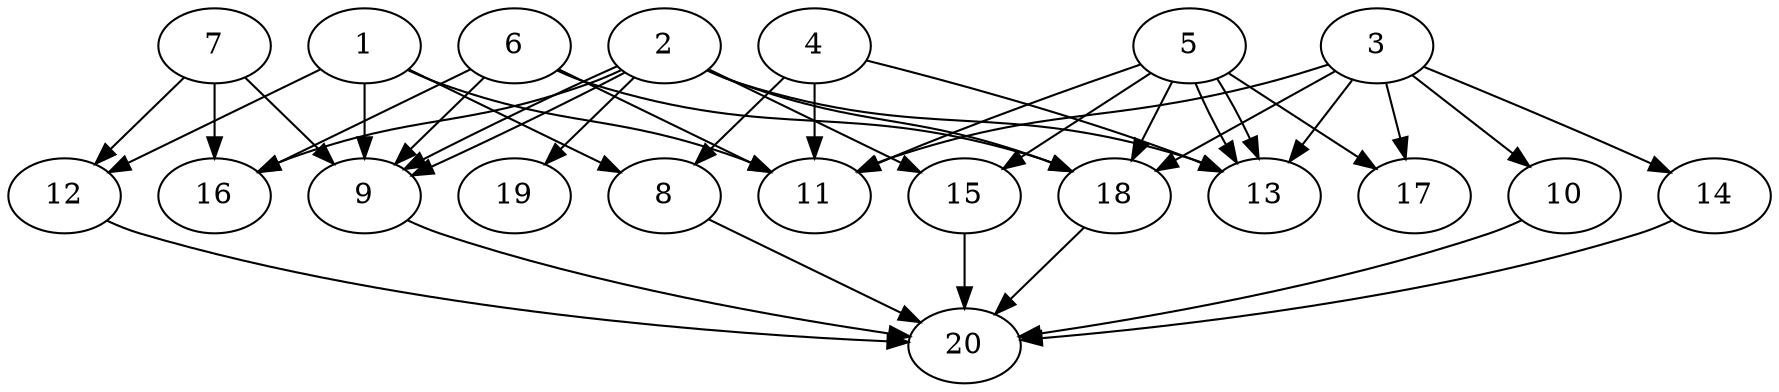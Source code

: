 // DAG automatically generated by daggen at Thu Oct  3 13:58:43 2019
// ./daggen --dot -n 20 --ccr 0.5 --fat 0.9 --regular 0.5 --density 0.7 --mindata 5242880 --maxdata 52428800 
digraph G {
  1 [size="93112320", alpha="0.19", expect_size="46556160"] 
  1 -> 8 [size ="46556160"]
  1 -> 9 [size ="46556160"]
  1 -> 11 [size ="46556160"]
  1 -> 12 [size ="46556160"]
  2 [size="86452224", alpha="0.04", expect_size="43226112"] 
  2 -> 9 [size ="43226112"]
  2 -> 9 [size ="43226112"]
  2 -> 13 [size ="43226112"]
  2 -> 15 [size ="43226112"]
  2 -> 16 [size ="43226112"]
  2 -> 18 [size ="43226112"]
  2 -> 19 [size ="43226112"]
  3 [size="80640000", alpha="0.12", expect_size="40320000"] 
  3 -> 10 [size ="40320000"]
  3 -> 11 [size ="40320000"]
  3 -> 13 [size ="40320000"]
  3 -> 14 [size ="40320000"]
  3 -> 17 [size ="40320000"]
  3 -> 18 [size ="40320000"]
  4 [size="83861504", alpha="0.03", expect_size="41930752"] 
  4 -> 8 [size ="41930752"]
  4 -> 11 [size ="41930752"]
  4 -> 13 [size ="41930752"]
  5 [size="59226112", alpha="0.19", expect_size="29613056"] 
  5 -> 11 [size ="29613056"]
  5 -> 13 [size ="29613056"]
  5 -> 13 [size ="29613056"]
  5 -> 15 [size ="29613056"]
  5 -> 17 [size ="29613056"]
  5 -> 18 [size ="29613056"]
  6 [size="46166016", alpha="0.04", expect_size="23083008"] 
  6 -> 9 [size ="23083008"]
  6 -> 11 [size ="23083008"]
  6 -> 16 [size ="23083008"]
  6 -> 18 [size ="23083008"]
  7 [size="12453888", alpha="0.04", expect_size="6226944"] 
  7 -> 9 [size ="6226944"]
  7 -> 12 [size ="6226944"]
  7 -> 16 [size ="6226944"]
  8 [size="82059264", alpha="0.13", expect_size="41029632"] 
  8 -> 20 [size ="41029632"]
  9 [size="36831232", alpha="0.07", expect_size="18415616"] 
  9 -> 20 [size ="18415616"]
  10 [size="97601536", alpha="0.15", expect_size="48800768"] 
  10 -> 20 [size ="48800768"]
  11 [size="29513728", alpha="0.06", expect_size="14756864"] 
  12 [size="24090624", alpha="0.19", expect_size="12045312"] 
  12 -> 20 [size ="12045312"]
  13 [size="40960000", alpha="0.16", expect_size="20480000"] 
  14 [size="98148352", alpha="0.07", expect_size="49074176"] 
  14 -> 20 [size ="49074176"]
  15 [size="16230400", alpha="0.08", expect_size="8115200"] 
  15 -> 20 [size ="8115200"]
  16 [size="13119488", alpha="0.17", expect_size="6559744"] 
  17 [size="33171456", alpha="0.12", expect_size="16585728"] 
  18 [size="50202624", alpha="0.04", expect_size="25101312"] 
  18 -> 20 [size ="25101312"]
  19 [size="15714304", alpha="0.04", expect_size="7857152"] 
  20 [size="47904768", alpha="0.06", expect_size="23952384"] 
}
